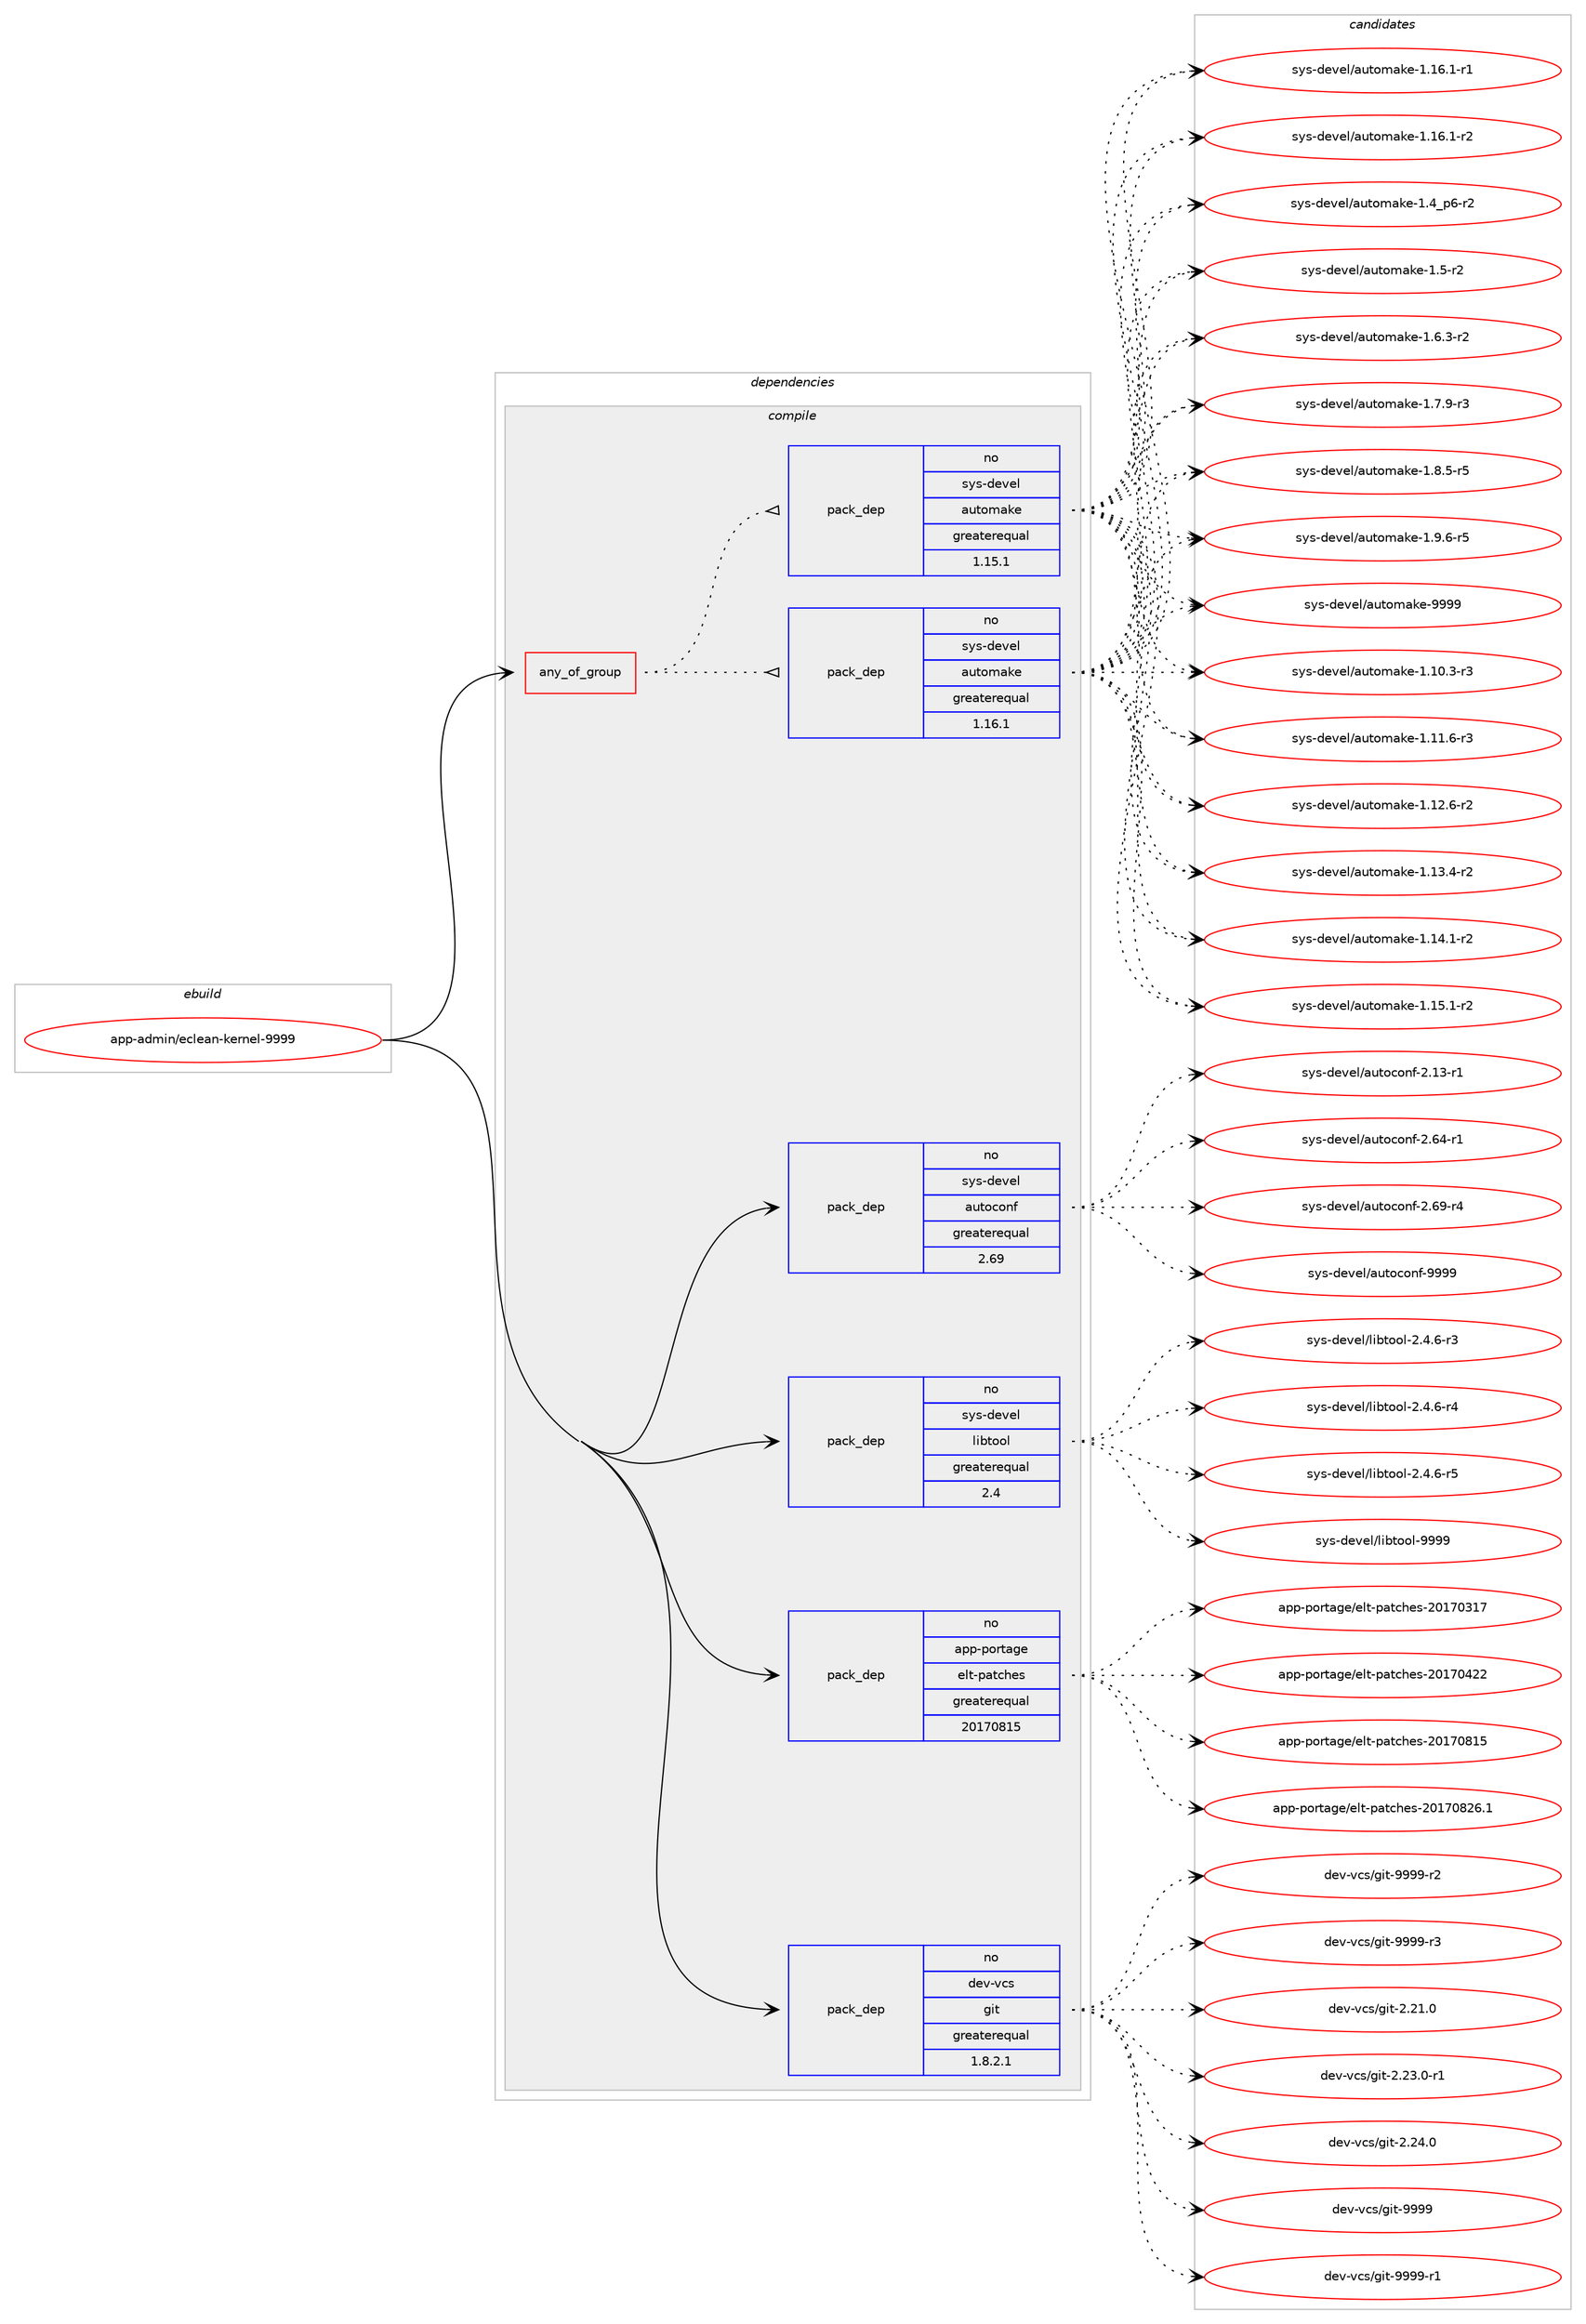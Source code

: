 digraph prolog {

# *************
# Graph options
# *************

newrank=true;
concentrate=true;
compound=true;
graph [rankdir=LR,fontname=Helvetica,fontsize=10,ranksep=1.5];#, ranksep=2.5, nodesep=0.2];
edge  [arrowhead=vee];
node  [fontname=Helvetica,fontsize=10];

# **********
# The ebuild
# **********

subgraph cluster_leftcol {
color=gray;
rank=same;
label=<<i>ebuild</i>>;
id [label="app-admin/eclean-kernel-9999", color=red, width=4, href="../app-admin/eclean-kernel-9999.svg"];
}

# ****************
# The dependencies
# ****************

subgraph cluster_midcol {
color=gray;
label=<<i>dependencies</i>>;
subgraph cluster_compile {
fillcolor="#eeeeee";
style=filled;
label=<<i>compile</i>>;
subgraph any8185 {
dependency466318 [label=<<TABLE BORDER="0" CELLBORDER="1" CELLSPACING="0" CELLPADDING="4"><TR><TD CELLPADDING="10">any_of_group</TD></TR></TABLE>>, shape=none, color=red];subgraph pack346920 {
dependency466319 [label=<<TABLE BORDER="0" CELLBORDER="1" CELLSPACING="0" CELLPADDING="4" WIDTH="220"><TR><TD ROWSPAN="6" CELLPADDING="30">pack_dep</TD></TR><TR><TD WIDTH="110">no</TD></TR><TR><TD>sys-devel</TD></TR><TR><TD>automake</TD></TR><TR><TD>greaterequal</TD></TR><TR><TD>1.16.1</TD></TR></TABLE>>, shape=none, color=blue];
}
dependency466318:e -> dependency466319:w [weight=20,style="dotted",arrowhead="oinv"];
subgraph pack346921 {
dependency466320 [label=<<TABLE BORDER="0" CELLBORDER="1" CELLSPACING="0" CELLPADDING="4" WIDTH="220"><TR><TD ROWSPAN="6" CELLPADDING="30">pack_dep</TD></TR><TR><TD WIDTH="110">no</TD></TR><TR><TD>sys-devel</TD></TR><TR><TD>automake</TD></TR><TR><TD>greaterequal</TD></TR><TR><TD>1.15.1</TD></TR></TABLE>>, shape=none, color=blue];
}
dependency466318:e -> dependency466320:w [weight=20,style="dotted",arrowhead="oinv"];
}
id:e -> dependency466318:w [weight=20,style="solid",arrowhead="vee"];
subgraph pack346922 {
dependency466321 [label=<<TABLE BORDER="0" CELLBORDER="1" CELLSPACING="0" CELLPADDING="4" WIDTH="220"><TR><TD ROWSPAN="6" CELLPADDING="30">pack_dep</TD></TR><TR><TD WIDTH="110">no</TD></TR><TR><TD>app-portage</TD></TR><TR><TD>elt-patches</TD></TR><TR><TD>greaterequal</TD></TR><TR><TD>20170815</TD></TR></TABLE>>, shape=none, color=blue];
}
id:e -> dependency466321:w [weight=20,style="solid",arrowhead="vee"];
subgraph pack346923 {
dependency466322 [label=<<TABLE BORDER="0" CELLBORDER="1" CELLSPACING="0" CELLPADDING="4" WIDTH="220"><TR><TD ROWSPAN="6" CELLPADDING="30">pack_dep</TD></TR><TR><TD WIDTH="110">no</TD></TR><TR><TD>dev-vcs</TD></TR><TR><TD>git</TD></TR><TR><TD>greaterequal</TD></TR><TR><TD>1.8.2.1</TD></TR></TABLE>>, shape=none, color=blue];
}
id:e -> dependency466322:w [weight=20,style="solid",arrowhead="vee"];
subgraph pack346924 {
dependency466323 [label=<<TABLE BORDER="0" CELLBORDER="1" CELLSPACING="0" CELLPADDING="4" WIDTH="220"><TR><TD ROWSPAN="6" CELLPADDING="30">pack_dep</TD></TR><TR><TD WIDTH="110">no</TD></TR><TR><TD>sys-devel</TD></TR><TR><TD>autoconf</TD></TR><TR><TD>greaterequal</TD></TR><TR><TD>2.69</TD></TR></TABLE>>, shape=none, color=blue];
}
id:e -> dependency466323:w [weight=20,style="solid",arrowhead="vee"];
subgraph pack346925 {
dependency466324 [label=<<TABLE BORDER="0" CELLBORDER="1" CELLSPACING="0" CELLPADDING="4" WIDTH="220"><TR><TD ROWSPAN="6" CELLPADDING="30">pack_dep</TD></TR><TR><TD WIDTH="110">no</TD></TR><TR><TD>sys-devel</TD></TR><TR><TD>libtool</TD></TR><TR><TD>greaterequal</TD></TR><TR><TD>2.4</TD></TR></TABLE>>, shape=none, color=blue];
}
id:e -> dependency466324:w [weight=20,style="solid",arrowhead="vee"];
}
subgraph cluster_compileandrun {
fillcolor="#eeeeee";
style=filled;
label=<<i>compile and run</i>>;
}
subgraph cluster_run {
fillcolor="#eeeeee";
style=filled;
label=<<i>run</i>>;
}
}

# **************
# The candidates
# **************

subgraph cluster_choices {
rank=same;
color=gray;
label=<<i>candidates</i>>;

subgraph choice346920 {
color=black;
nodesep=1;
choice11512111545100101118101108479711711611110997107101454946494846514511451 [label="sys-devel/automake-1.10.3-r3", color=red, width=4,href="../sys-devel/automake-1.10.3-r3.svg"];
choice11512111545100101118101108479711711611110997107101454946494946544511451 [label="sys-devel/automake-1.11.6-r3", color=red, width=4,href="../sys-devel/automake-1.11.6-r3.svg"];
choice11512111545100101118101108479711711611110997107101454946495046544511450 [label="sys-devel/automake-1.12.6-r2", color=red, width=4,href="../sys-devel/automake-1.12.6-r2.svg"];
choice11512111545100101118101108479711711611110997107101454946495146524511450 [label="sys-devel/automake-1.13.4-r2", color=red, width=4,href="../sys-devel/automake-1.13.4-r2.svg"];
choice11512111545100101118101108479711711611110997107101454946495246494511450 [label="sys-devel/automake-1.14.1-r2", color=red, width=4,href="../sys-devel/automake-1.14.1-r2.svg"];
choice11512111545100101118101108479711711611110997107101454946495346494511450 [label="sys-devel/automake-1.15.1-r2", color=red, width=4,href="../sys-devel/automake-1.15.1-r2.svg"];
choice11512111545100101118101108479711711611110997107101454946495446494511449 [label="sys-devel/automake-1.16.1-r1", color=red, width=4,href="../sys-devel/automake-1.16.1-r1.svg"];
choice11512111545100101118101108479711711611110997107101454946495446494511450 [label="sys-devel/automake-1.16.1-r2", color=red, width=4,href="../sys-devel/automake-1.16.1-r2.svg"];
choice115121115451001011181011084797117116111109971071014549465295112544511450 [label="sys-devel/automake-1.4_p6-r2", color=red, width=4,href="../sys-devel/automake-1.4_p6-r2.svg"];
choice11512111545100101118101108479711711611110997107101454946534511450 [label="sys-devel/automake-1.5-r2", color=red, width=4,href="../sys-devel/automake-1.5-r2.svg"];
choice115121115451001011181011084797117116111109971071014549465446514511450 [label="sys-devel/automake-1.6.3-r2", color=red, width=4,href="../sys-devel/automake-1.6.3-r2.svg"];
choice115121115451001011181011084797117116111109971071014549465546574511451 [label="sys-devel/automake-1.7.9-r3", color=red, width=4,href="../sys-devel/automake-1.7.9-r3.svg"];
choice115121115451001011181011084797117116111109971071014549465646534511453 [label="sys-devel/automake-1.8.5-r5", color=red, width=4,href="../sys-devel/automake-1.8.5-r5.svg"];
choice115121115451001011181011084797117116111109971071014549465746544511453 [label="sys-devel/automake-1.9.6-r5", color=red, width=4,href="../sys-devel/automake-1.9.6-r5.svg"];
choice115121115451001011181011084797117116111109971071014557575757 [label="sys-devel/automake-9999", color=red, width=4,href="../sys-devel/automake-9999.svg"];
dependency466319:e -> choice11512111545100101118101108479711711611110997107101454946494846514511451:w [style=dotted,weight="100"];
dependency466319:e -> choice11512111545100101118101108479711711611110997107101454946494946544511451:w [style=dotted,weight="100"];
dependency466319:e -> choice11512111545100101118101108479711711611110997107101454946495046544511450:w [style=dotted,weight="100"];
dependency466319:e -> choice11512111545100101118101108479711711611110997107101454946495146524511450:w [style=dotted,weight="100"];
dependency466319:e -> choice11512111545100101118101108479711711611110997107101454946495246494511450:w [style=dotted,weight="100"];
dependency466319:e -> choice11512111545100101118101108479711711611110997107101454946495346494511450:w [style=dotted,weight="100"];
dependency466319:e -> choice11512111545100101118101108479711711611110997107101454946495446494511449:w [style=dotted,weight="100"];
dependency466319:e -> choice11512111545100101118101108479711711611110997107101454946495446494511450:w [style=dotted,weight="100"];
dependency466319:e -> choice115121115451001011181011084797117116111109971071014549465295112544511450:w [style=dotted,weight="100"];
dependency466319:e -> choice11512111545100101118101108479711711611110997107101454946534511450:w [style=dotted,weight="100"];
dependency466319:e -> choice115121115451001011181011084797117116111109971071014549465446514511450:w [style=dotted,weight="100"];
dependency466319:e -> choice115121115451001011181011084797117116111109971071014549465546574511451:w [style=dotted,weight="100"];
dependency466319:e -> choice115121115451001011181011084797117116111109971071014549465646534511453:w [style=dotted,weight="100"];
dependency466319:e -> choice115121115451001011181011084797117116111109971071014549465746544511453:w [style=dotted,weight="100"];
dependency466319:e -> choice115121115451001011181011084797117116111109971071014557575757:w [style=dotted,weight="100"];
}
subgraph choice346921 {
color=black;
nodesep=1;
choice11512111545100101118101108479711711611110997107101454946494846514511451 [label="sys-devel/automake-1.10.3-r3", color=red, width=4,href="../sys-devel/automake-1.10.3-r3.svg"];
choice11512111545100101118101108479711711611110997107101454946494946544511451 [label="sys-devel/automake-1.11.6-r3", color=red, width=4,href="../sys-devel/automake-1.11.6-r3.svg"];
choice11512111545100101118101108479711711611110997107101454946495046544511450 [label="sys-devel/automake-1.12.6-r2", color=red, width=4,href="../sys-devel/automake-1.12.6-r2.svg"];
choice11512111545100101118101108479711711611110997107101454946495146524511450 [label="sys-devel/automake-1.13.4-r2", color=red, width=4,href="../sys-devel/automake-1.13.4-r2.svg"];
choice11512111545100101118101108479711711611110997107101454946495246494511450 [label="sys-devel/automake-1.14.1-r2", color=red, width=4,href="../sys-devel/automake-1.14.1-r2.svg"];
choice11512111545100101118101108479711711611110997107101454946495346494511450 [label="sys-devel/automake-1.15.1-r2", color=red, width=4,href="../sys-devel/automake-1.15.1-r2.svg"];
choice11512111545100101118101108479711711611110997107101454946495446494511449 [label="sys-devel/automake-1.16.1-r1", color=red, width=4,href="../sys-devel/automake-1.16.1-r1.svg"];
choice11512111545100101118101108479711711611110997107101454946495446494511450 [label="sys-devel/automake-1.16.1-r2", color=red, width=4,href="../sys-devel/automake-1.16.1-r2.svg"];
choice115121115451001011181011084797117116111109971071014549465295112544511450 [label="sys-devel/automake-1.4_p6-r2", color=red, width=4,href="../sys-devel/automake-1.4_p6-r2.svg"];
choice11512111545100101118101108479711711611110997107101454946534511450 [label="sys-devel/automake-1.5-r2", color=red, width=4,href="../sys-devel/automake-1.5-r2.svg"];
choice115121115451001011181011084797117116111109971071014549465446514511450 [label="sys-devel/automake-1.6.3-r2", color=red, width=4,href="../sys-devel/automake-1.6.3-r2.svg"];
choice115121115451001011181011084797117116111109971071014549465546574511451 [label="sys-devel/automake-1.7.9-r3", color=red, width=4,href="../sys-devel/automake-1.7.9-r3.svg"];
choice115121115451001011181011084797117116111109971071014549465646534511453 [label="sys-devel/automake-1.8.5-r5", color=red, width=4,href="../sys-devel/automake-1.8.5-r5.svg"];
choice115121115451001011181011084797117116111109971071014549465746544511453 [label="sys-devel/automake-1.9.6-r5", color=red, width=4,href="../sys-devel/automake-1.9.6-r5.svg"];
choice115121115451001011181011084797117116111109971071014557575757 [label="sys-devel/automake-9999", color=red, width=4,href="../sys-devel/automake-9999.svg"];
dependency466320:e -> choice11512111545100101118101108479711711611110997107101454946494846514511451:w [style=dotted,weight="100"];
dependency466320:e -> choice11512111545100101118101108479711711611110997107101454946494946544511451:w [style=dotted,weight="100"];
dependency466320:e -> choice11512111545100101118101108479711711611110997107101454946495046544511450:w [style=dotted,weight="100"];
dependency466320:e -> choice11512111545100101118101108479711711611110997107101454946495146524511450:w [style=dotted,weight="100"];
dependency466320:e -> choice11512111545100101118101108479711711611110997107101454946495246494511450:w [style=dotted,weight="100"];
dependency466320:e -> choice11512111545100101118101108479711711611110997107101454946495346494511450:w [style=dotted,weight="100"];
dependency466320:e -> choice11512111545100101118101108479711711611110997107101454946495446494511449:w [style=dotted,weight="100"];
dependency466320:e -> choice11512111545100101118101108479711711611110997107101454946495446494511450:w [style=dotted,weight="100"];
dependency466320:e -> choice115121115451001011181011084797117116111109971071014549465295112544511450:w [style=dotted,weight="100"];
dependency466320:e -> choice11512111545100101118101108479711711611110997107101454946534511450:w [style=dotted,weight="100"];
dependency466320:e -> choice115121115451001011181011084797117116111109971071014549465446514511450:w [style=dotted,weight="100"];
dependency466320:e -> choice115121115451001011181011084797117116111109971071014549465546574511451:w [style=dotted,weight="100"];
dependency466320:e -> choice115121115451001011181011084797117116111109971071014549465646534511453:w [style=dotted,weight="100"];
dependency466320:e -> choice115121115451001011181011084797117116111109971071014549465746544511453:w [style=dotted,weight="100"];
dependency466320:e -> choice115121115451001011181011084797117116111109971071014557575757:w [style=dotted,weight="100"];
}
subgraph choice346922 {
color=black;
nodesep=1;
choice97112112451121111141169710310147101108116451129711699104101115455048495548514955 [label="app-portage/elt-patches-20170317", color=red, width=4,href="../app-portage/elt-patches-20170317.svg"];
choice97112112451121111141169710310147101108116451129711699104101115455048495548525050 [label="app-portage/elt-patches-20170422", color=red, width=4,href="../app-portage/elt-patches-20170422.svg"];
choice97112112451121111141169710310147101108116451129711699104101115455048495548564953 [label="app-portage/elt-patches-20170815", color=red, width=4,href="../app-portage/elt-patches-20170815.svg"];
choice971121124511211111411697103101471011081164511297116991041011154550484955485650544649 [label="app-portage/elt-patches-20170826.1", color=red, width=4,href="../app-portage/elt-patches-20170826.1.svg"];
dependency466321:e -> choice97112112451121111141169710310147101108116451129711699104101115455048495548514955:w [style=dotted,weight="100"];
dependency466321:e -> choice97112112451121111141169710310147101108116451129711699104101115455048495548525050:w [style=dotted,weight="100"];
dependency466321:e -> choice97112112451121111141169710310147101108116451129711699104101115455048495548564953:w [style=dotted,weight="100"];
dependency466321:e -> choice971121124511211111411697103101471011081164511297116991041011154550484955485650544649:w [style=dotted,weight="100"];
}
subgraph choice346923 {
color=black;
nodesep=1;
choice10010111845118991154710310511645504650494648 [label="dev-vcs/git-2.21.0", color=red, width=4,href="../dev-vcs/git-2.21.0.svg"];
choice100101118451189911547103105116455046505146484511449 [label="dev-vcs/git-2.23.0-r1", color=red, width=4,href="../dev-vcs/git-2.23.0-r1.svg"];
choice10010111845118991154710310511645504650524648 [label="dev-vcs/git-2.24.0", color=red, width=4,href="../dev-vcs/git-2.24.0.svg"];
choice1001011184511899115471031051164557575757 [label="dev-vcs/git-9999", color=red, width=4,href="../dev-vcs/git-9999.svg"];
choice10010111845118991154710310511645575757574511449 [label="dev-vcs/git-9999-r1", color=red, width=4,href="../dev-vcs/git-9999-r1.svg"];
choice10010111845118991154710310511645575757574511450 [label="dev-vcs/git-9999-r2", color=red, width=4,href="../dev-vcs/git-9999-r2.svg"];
choice10010111845118991154710310511645575757574511451 [label="dev-vcs/git-9999-r3", color=red, width=4,href="../dev-vcs/git-9999-r3.svg"];
dependency466322:e -> choice10010111845118991154710310511645504650494648:w [style=dotted,weight="100"];
dependency466322:e -> choice100101118451189911547103105116455046505146484511449:w [style=dotted,weight="100"];
dependency466322:e -> choice10010111845118991154710310511645504650524648:w [style=dotted,weight="100"];
dependency466322:e -> choice1001011184511899115471031051164557575757:w [style=dotted,weight="100"];
dependency466322:e -> choice10010111845118991154710310511645575757574511449:w [style=dotted,weight="100"];
dependency466322:e -> choice10010111845118991154710310511645575757574511450:w [style=dotted,weight="100"];
dependency466322:e -> choice10010111845118991154710310511645575757574511451:w [style=dotted,weight="100"];
}
subgraph choice346924 {
color=black;
nodesep=1;
choice1151211154510010111810110847971171161119911111010245504649514511449 [label="sys-devel/autoconf-2.13-r1", color=red, width=4,href="../sys-devel/autoconf-2.13-r1.svg"];
choice1151211154510010111810110847971171161119911111010245504654524511449 [label="sys-devel/autoconf-2.64-r1", color=red, width=4,href="../sys-devel/autoconf-2.64-r1.svg"];
choice1151211154510010111810110847971171161119911111010245504654574511452 [label="sys-devel/autoconf-2.69-r4", color=red, width=4,href="../sys-devel/autoconf-2.69-r4.svg"];
choice115121115451001011181011084797117116111991111101024557575757 [label="sys-devel/autoconf-9999", color=red, width=4,href="../sys-devel/autoconf-9999.svg"];
dependency466323:e -> choice1151211154510010111810110847971171161119911111010245504649514511449:w [style=dotted,weight="100"];
dependency466323:e -> choice1151211154510010111810110847971171161119911111010245504654524511449:w [style=dotted,weight="100"];
dependency466323:e -> choice1151211154510010111810110847971171161119911111010245504654574511452:w [style=dotted,weight="100"];
dependency466323:e -> choice115121115451001011181011084797117116111991111101024557575757:w [style=dotted,weight="100"];
}
subgraph choice346925 {
color=black;
nodesep=1;
choice1151211154510010111810110847108105981161111111084550465246544511451 [label="sys-devel/libtool-2.4.6-r3", color=red, width=4,href="../sys-devel/libtool-2.4.6-r3.svg"];
choice1151211154510010111810110847108105981161111111084550465246544511452 [label="sys-devel/libtool-2.4.6-r4", color=red, width=4,href="../sys-devel/libtool-2.4.6-r4.svg"];
choice1151211154510010111810110847108105981161111111084550465246544511453 [label="sys-devel/libtool-2.4.6-r5", color=red, width=4,href="../sys-devel/libtool-2.4.6-r5.svg"];
choice1151211154510010111810110847108105981161111111084557575757 [label="sys-devel/libtool-9999", color=red, width=4,href="../sys-devel/libtool-9999.svg"];
dependency466324:e -> choice1151211154510010111810110847108105981161111111084550465246544511451:w [style=dotted,weight="100"];
dependency466324:e -> choice1151211154510010111810110847108105981161111111084550465246544511452:w [style=dotted,weight="100"];
dependency466324:e -> choice1151211154510010111810110847108105981161111111084550465246544511453:w [style=dotted,weight="100"];
dependency466324:e -> choice1151211154510010111810110847108105981161111111084557575757:w [style=dotted,weight="100"];
}
}

}
